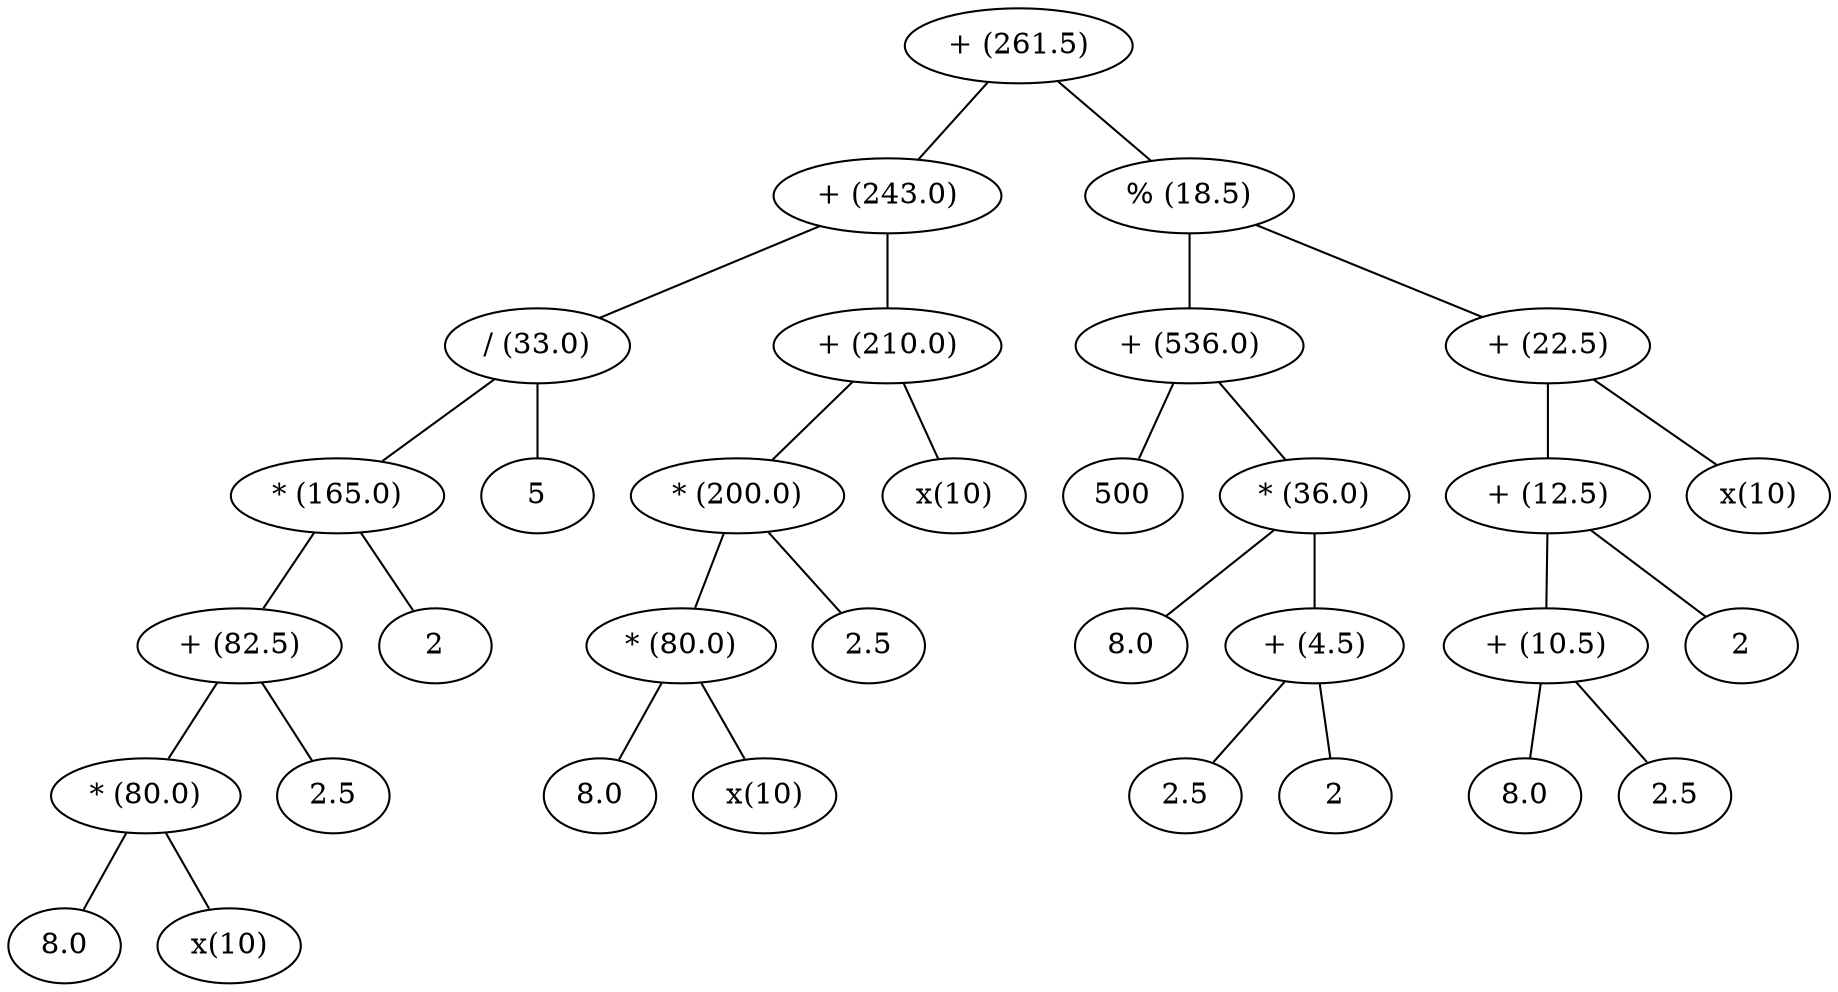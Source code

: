 graph "" 
{
n0 [label="+ (261.5)"] ;
n1 [label="+ (243.0)"] ;
n0 -- n1; 
n2 [label="/ (33.0)"] ;
n1 -- n2; 
n3 [label="* (165.0)"] ;
n2 -- n3; 
n4 [label="+ (82.5)"] ;
n3 -- n4; 
n5 [label="* (80.0)"] ;
n4 -- n5; 
n6 [label="8.0"] ;
n5 -- n6; 
n7 [label="x(10)"] ;
n5 -- n7; 
n8 [label="2.5"] ;
n4 -- n8; 
n9 [label="2"] ;
n3 -- n9; 
n10 [label="5"] ;
n2 -- n10; 
n11 [label="+ (210.0)"] ;
n1 -- n11; 
n12 [label="* (200.0)"] ;
n11 -- n12; 
n13 [label="* (80.0)"] ;
n12 -- n13; 
n14 [label="8.0"] ;
n13 -- n14; 
n15 [label="x(10)"] ;
n13 -- n15; 
n16 [label="2.5"] ;
n12 -- n16; 
n17 [label="x(10)"] ;
n11 -- n17; 
n18 [label="% (18.5)"] ;
n0 -- n18; 
n19 [label="+ (536.0)"] ;
n18 -- n19; 
n20 [label="500"] ;
n19 -- n20; 
n21 [label="* (36.0)"] ;
n19 -- n21; 
n22 [label="8.0"] ;
n21 -- n22; 
n23 [label="+ (4.5)"] ;
n21 -- n23; 
n24 [label="2.5"] ;
n23 -- n24; 
n25 [label="2"] ;
n23 -- n25; 
n26 [label="+ (22.5)"] ;
n18 -- n26; 
n27 [label="+ (12.5)"] ;
n26 -- n27; 
n28 [label="+ (10.5)"] ;
n27 -- n28; 
n29 [label="8.0"] ;
n28 -- n29; 
n30 [label="2.5"] ;
n28 -- n30; 
n31 [label="2"] ;
n27 -- n31; 
n32 [label="x(10)"] ;
n26 -- n32; 
}
